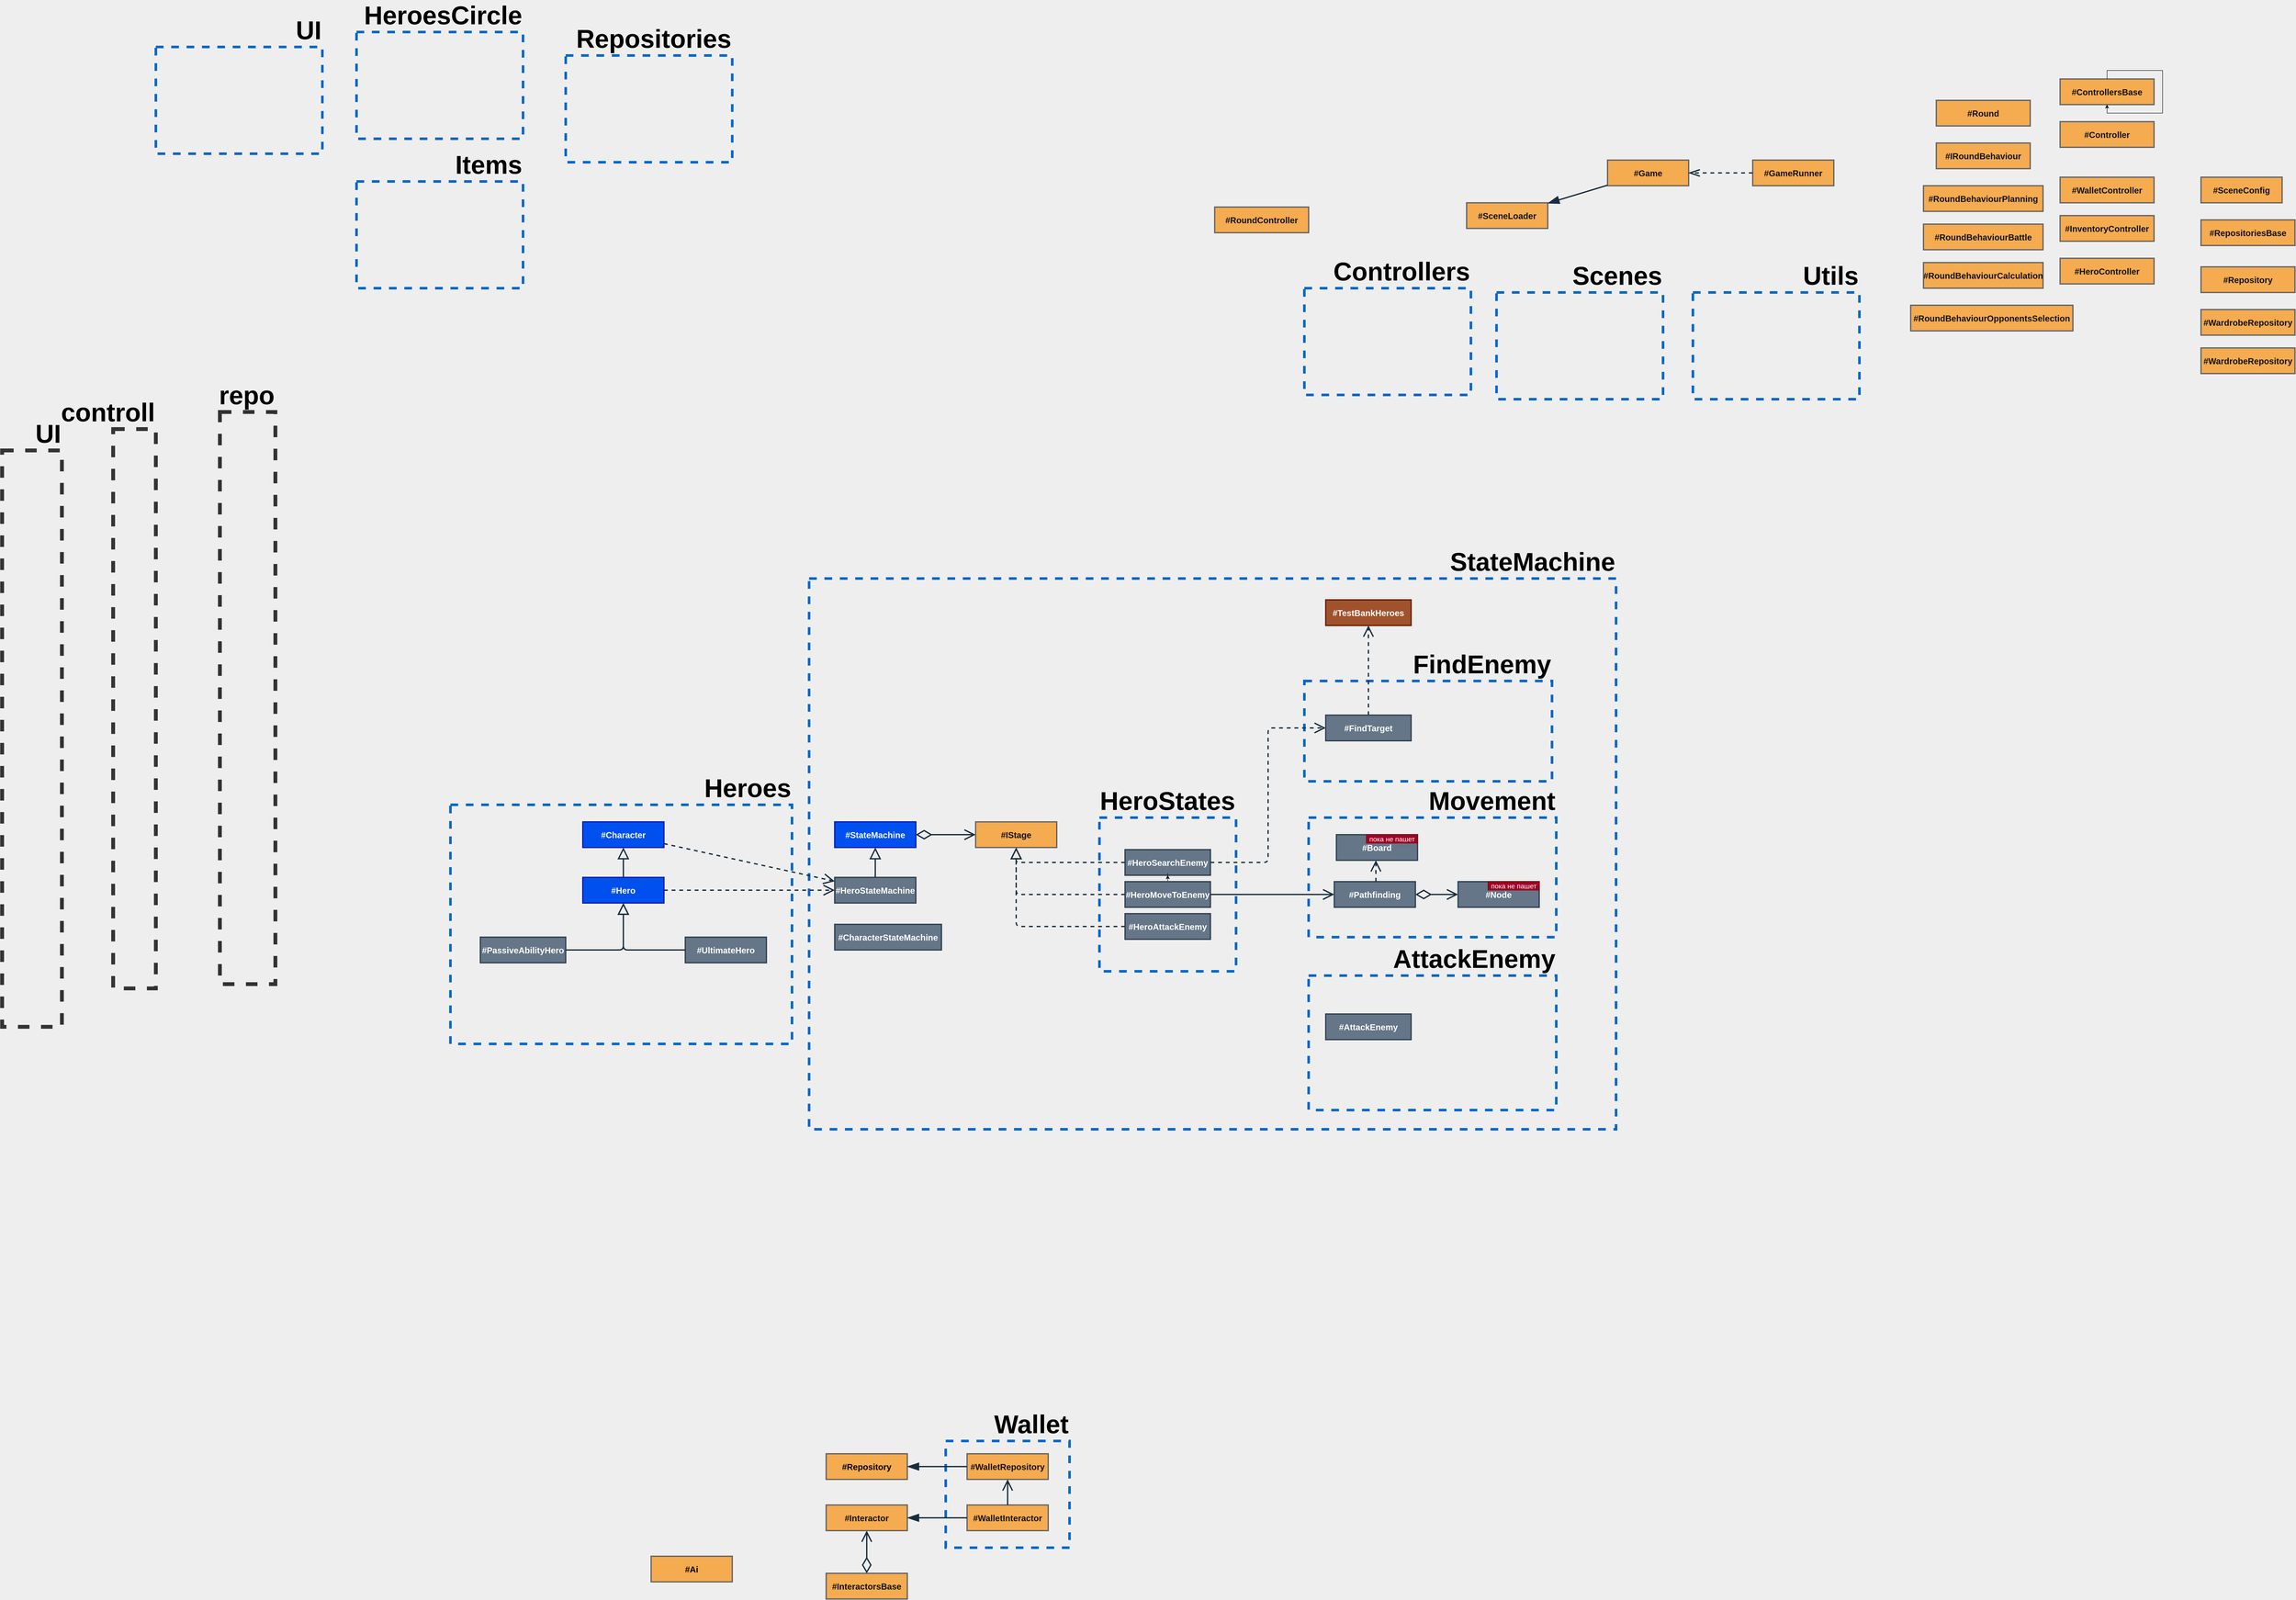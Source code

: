 <mxfile>
    <diagram id="mgcd5vxj7Ai942f27eH_" name="Страница 1">
        <mxGraphModel dx="4324" dy="3833" grid="1" gridSize="10" guides="1" tooltips="1" connect="1" arrows="1" fold="1" page="0" pageScale="1" pageWidth="827" pageHeight="1169" background="#EEEEEE" math="0" shadow="0">
            <root>
                <mxCell id="0"/>
                <mxCell id="1" parent="0"/>
                <mxCell id="4" value="#Repository" style="whiteSpace=wrap;fillColor=#F5AB50;labelBackgroundColor=none;strokeWidth=3;strokeColor=#666666;fontSize=20;fontStyle=1;fontColor=#000000;" parent="1" vertex="1">
                    <mxGeometry x="-1480" y="280" width="190" height="60" as="geometry"/>
                </mxCell>
                <mxCell id="5" value="#InteractorsBase" style="whiteSpace=wrap;fillColor=#F5AB50;labelBackgroundColor=none;strokeWidth=3;strokeColor=#666666;fontSize=20;fontStyle=1;fontColor=#121212;" parent="1" vertex="1">
                    <mxGeometry x="-1480" y="560" width="190" height="60" as="geometry"/>
                </mxCell>
                <mxCell id="6" value="&lt;div&gt;&lt;font color=&quot;#000000&quot;&gt;Wallet&lt;/font&gt;&lt;/div&gt;" style="rounded=0;whiteSpace=wrap;html=1;fontSize=60;fillColor=none;dashed=1;strokeWidth=6;align=right;horizontal=1;verticalAlign=bottom;fontStyle=1;labelPosition=center;verticalLabelPosition=top;imageAspect=1;editable=1;movable=1;backgroundOutline=0;strokeColor=#0066CC;connectable=0;allowArrows=0;snapToPoint=0;perimeter=rectanglePerimeter;fixDash=0;autosize=0;container=1;dropTarget=0;collapsible=0;recursiveResize=1;absoluteArcSize=0;noLabel=0;portConstraintRotation=0;comic=0;moveCells=0;rotatable=0;pointerEvents=0;" parent="1" vertex="1">
                    <mxGeometry x="-1200" y="250" width="290" height="250" as="geometry"/>
                </mxCell>
                <mxCell id="9" style="rounded=1;sketch=0;orthogonalLoop=1;jettySize=auto;html=1;fontColor=#1A1A1A;startArrow=diamondThin;startFill=0;endArrow=open;endFill=0;startSize=30;endSize=20;targetPerimeterSpacing=0;strokeColor=#182E3E;strokeWidth=3;edgeStyle=elbowEdgeStyle;" parent="1" source="5" target="14" edge="1">
                    <mxGeometry relative="1" as="geometry">
                        <mxPoint x="-1700" y="70" as="sourcePoint"/>
                        <mxPoint x="-1010" y="70" as="targetPoint"/>
                    </mxGeometry>
                </mxCell>
                <mxCell id="11" value="&lt;div style=&quot;font-size: 60px&quot;&gt;&lt;font color=&quot;#000000&quot;&gt;UI&lt;/font&gt;&lt;/div&gt;" style="rounded=0;whiteSpace=wrap;html=1;fontSize=60;fillColor=none;dashed=1;strokeWidth=9;align=right;horizontal=1;verticalAlign=bottom;fontStyle=1;labelPosition=center;verticalLabelPosition=top;imageAspect=1;editable=1;movable=0;backgroundOutline=0;connectable=0;allowArrows=0;snapToPoint=0;perimeter=rectanglePerimeter;fixDash=0;autosize=0;container=1;dropTarget=0;collapsible=0;recursiveResize=1;absoluteArcSize=0;noLabel=0;portConstraintRotation=0;comic=0;moveCells=0;rotatable=0;pointerEvents=0;strokeColor=#333333;" parent="1" vertex="1">
                    <mxGeometry x="-3410" y="-2070" width="140" height="1350" as="geometry"/>
                </mxCell>
                <mxCell id="12" value="&lt;div style=&quot;font-size: 60px&quot;&gt;&lt;font color=&quot;#000000&quot;&gt;controll&lt;/font&gt;&lt;/div&gt;" style="rounded=0;whiteSpace=wrap;html=1;fontSize=60;fillColor=none;dashed=1;strokeWidth=9;align=right;horizontal=1;verticalAlign=bottom;fontStyle=1;labelPosition=center;verticalLabelPosition=top;imageAspect=1;editable=1;movable=0;backgroundOutline=0;connectable=0;allowArrows=0;snapToPoint=0;perimeter=rectanglePerimeter;fixDash=0;autosize=0;container=1;dropTarget=0;collapsible=0;recursiveResize=1;absoluteArcSize=0;noLabel=0;portConstraintRotation=0;comic=0;moveCells=0;rotatable=0;pointerEvents=0;strokeColor=#333333;" parent="1" vertex="1">
                    <mxGeometry x="-3150" y="-2120" width="100" height="1310" as="geometry"/>
                </mxCell>
                <mxCell id="13" value="&lt;div style=&quot;font-size: 60px&quot;&gt;&lt;font color=&quot;#000000&quot;&gt;repo&lt;/font&gt;&lt;/div&gt;" style="rounded=0;whiteSpace=wrap;html=1;fontSize=60;fillColor=none;dashed=1;strokeWidth=9;align=right;horizontal=1;verticalAlign=bottom;fontStyle=1;labelPosition=center;verticalLabelPosition=top;imageAspect=1;editable=1;movable=0;backgroundOutline=0;connectable=0;allowArrows=0;snapToPoint=0;perimeter=rectanglePerimeter;fixDash=0;autosize=0;container=1;dropTarget=0;collapsible=0;recursiveResize=1;absoluteArcSize=0;noLabel=0;portConstraintRotation=0;comic=0;moveCells=0;rotatable=0;pointerEvents=0;strokeColor=#333333;" parent="1" vertex="1">
                    <mxGeometry x="-2900" y="-2160" width="130" height="1340" as="geometry"/>
                </mxCell>
                <mxCell id="14" value="#Interactor" style="whiteSpace=wrap;fillColor=#F5AB50;labelBackgroundColor=none;strokeWidth=3;strokeColor=#666666;fontSize=20;fontStyle=1;fontColor=#121212;" parent="1" vertex="1">
                    <mxGeometry x="-1480" y="400" width="190" height="60" as="geometry"/>
                </mxCell>
                <mxCell id="15" value="#WalletRepository" style="whiteSpace=wrap;fillColor=#F5AB50;labelBackgroundColor=none;strokeWidth=3;strokeColor=#666666;fontSize=20;fontStyle=1;fontColor=#121212;" parent="1" vertex="1">
                    <mxGeometry x="-1150" y="280" width="190" height="60" as="geometry"/>
                </mxCell>
                <mxCell id="16" value="#WalletInteractor" style="whiteSpace=wrap;fillColor=#F5AB50;labelBackgroundColor=none;strokeWidth=3;strokeColor=#666666;fontSize=20;fontStyle=1;fontColor=#121212;" parent="1" vertex="1">
                    <mxGeometry x="-1150" y="400" width="190" height="60" as="geometry"/>
                </mxCell>
                <mxCell id="17" style="rounded=1;sketch=0;orthogonalLoop=1;jettySize=auto;html=1;fontColor=#1A1A1A;startArrow=none;startFill=0;endArrow=blockThin;endFill=1;startSize=30;endSize=20;targetPerimeterSpacing=0;strokeColor=#182E3E;strokeWidth=3;" parent="1" source="16" target="14" edge="1">
                    <mxGeometry relative="1" as="geometry">
                        <mxPoint x="-1080" y="840" as="sourcePoint"/>
                        <mxPoint x="-1570" y="560" as="targetPoint"/>
                    </mxGeometry>
                </mxCell>
                <mxCell id="18" style="rounded=1;sketch=0;orthogonalLoop=1;jettySize=auto;html=1;fontColor=#1A1A1A;startArrow=none;startFill=0;endArrow=blockThin;endFill=1;startSize=30;endSize=20;targetPerimeterSpacing=0;strokeColor=#182E3E;strokeWidth=3;" parent="1" source="15" target="4" edge="1">
                    <mxGeometry relative="1" as="geometry">
                        <mxPoint x="-1140" y="680" as="sourcePoint"/>
                        <mxPoint x="-1560" y="590" as="targetPoint"/>
                    </mxGeometry>
                </mxCell>
                <mxCell id="20" style="rounded=1;sketch=0;orthogonalLoop=1;jettySize=auto;html=1;fontColor=#1A1A1A;startArrow=none;startFill=0;endArrow=open;endFill=0;startSize=30;endSize=20;targetPerimeterSpacing=0;strokeColor=#182E3E;strokeWidth=3;edgeStyle=elbowEdgeStyle;" parent="1" source="16" target="15" edge="1">
                    <mxGeometry relative="1" as="geometry">
                        <mxPoint x="-1870" y="170.0" as="sourcePoint"/>
                        <mxPoint x="-1180" y="170.0" as="targetPoint"/>
                    </mxGeometry>
                </mxCell>
                <mxCell id="21" value="#Board" style="whiteSpace=wrap;fillColor=#647687;labelBackgroundColor=none;strokeWidth=3;strokeColor=#314354;fontSize=20;fontStyle=1;fontColor=#ffffff;" parent="1" vertex="1">
                    <mxGeometry x="-285" y="-1170" width="190" height="60" as="geometry"/>
                </mxCell>
                <mxCell id="22" value="#Pathfinding" style="whiteSpace=wrap;fillColor=#647687;labelBackgroundColor=none;strokeWidth=3;strokeColor=#314354;fontSize=20;fontStyle=1;fontColor=#ffffff;" parent="1" vertex="1">
                    <mxGeometry x="-290" y="-1060" width="190" height="60" as="geometry"/>
                </mxCell>
                <mxCell id="23" value="#Node" style="whiteSpace=wrap;fillColor=#647687;labelBackgroundColor=none;strokeWidth=3;strokeColor=#314354;fontSize=20;fontStyle=1;fontColor=#ffffff;" parent="1" vertex="1">
                    <mxGeometry y="-1060" width="190" height="60" as="geometry"/>
                </mxCell>
                <mxCell id="24" style="rounded=1;sketch=0;orthogonalLoop=1;jettySize=auto;html=1;fontColor=#1A1A1A;startArrow=diamondThin;startFill=0;endArrow=open;endFill=0;startSize=30;endSize=20;targetPerimeterSpacing=0;strokeColor=#182E3E;strokeWidth=3;edgeStyle=elbowEdgeStyle;" parent="1" source="22" target="23" edge="1">
                    <mxGeometry relative="1" as="geometry">
                        <mxPoint x="305" y="-430" as="sourcePoint"/>
                        <mxPoint x="305" y="-530" as="targetPoint"/>
                    </mxGeometry>
                </mxCell>
                <mxCell id="25" value="#Ai" style="whiteSpace=wrap;fillColor=#F5AB50;labelBackgroundColor=none;strokeWidth=3;strokeColor=#666666;fontSize=20;fontStyle=1;fontColor=#000000;" parent="1" vertex="1">
                    <mxGeometry x="-1890" y="520" width="190" height="60" as="geometry"/>
                </mxCell>
                <mxCell id="26" style="rounded=1;sketch=0;orthogonalLoop=1;jettySize=auto;html=1;fontColor=#1A1A1A;startArrow=none;startFill=0;endArrow=open;endFill=0;startSize=30;endSize=20;targetPerimeterSpacing=0;strokeColor=#182E3E;strokeWidth=3;edgeStyle=elbowEdgeStyle;dashed=1;" parent="1" source="22" target="21" edge="1">
                    <mxGeometry relative="1" as="geometry">
                        <mxPoint x="-45" y="-350" as="sourcePoint"/>
                        <mxPoint x="-45" y="-480" as="targetPoint"/>
                    </mxGeometry>
                </mxCell>
                <mxCell id="27" value="#Game" style="whiteSpace=wrap;fillColor=#F5AB50;labelBackgroundColor=none;strokeWidth=3;strokeColor=#666666;fontSize=20;fontStyle=1;fontColor=#121212;" parent="1" vertex="1">
                    <mxGeometry x="350" y="-2750" width="190" height="60" as="geometry"/>
                </mxCell>
                <mxCell id="28" value="#GameRunner" style="whiteSpace=wrap;fillColor=#F5AB50;labelBackgroundColor=none;strokeWidth=3;strokeColor=#666666;fontSize=20;fontStyle=1;fontColor=#121212;" parent="1" vertex="1">
                    <mxGeometry x="690" y="-2750" width="190" height="60" as="geometry"/>
                </mxCell>
                <mxCell id="29" value="#SceneConfig" style="whiteSpace=wrap;fillColor=#F5AB50;labelBackgroundColor=none;strokeWidth=3;strokeColor=#666666;fontSize=20;fontStyle=1;fontColor=#121212;" parent="1" vertex="1">
                    <mxGeometry x="1740" y="-2710" width="190" height="60" as="geometry"/>
                </mxCell>
                <mxCell id="30" value="#ControllersBase" style="whiteSpace=wrap;fillColor=#F5AB50;labelBackgroundColor=none;strokeWidth=3;strokeColor=#666666;fontSize=20;fontStyle=1;fontColor=#121212;" parent="1" vertex="1">
                    <mxGeometry x="1410" y="-2940" width="220" height="60" as="geometry"/>
                </mxCell>
                <mxCell id="31" value="#RepositoriesBase" style="whiteSpace=wrap;fillColor=#F5AB50;labelBackgroundColor=none;strokeWidth=3;strokeColor=#666666;fontSize=20;fontStyle=1;fontColor=#121212;" parent="1" vertex="1">
                    <mxGeometry x="1740" y="-2610" width="220" height="60" as="geometry"/>
                </mxCell>
                <mxCell id="32" value="#WardrobeRepository" style="whiteSpace=wrap;fillColor=#F5AB50;labelBackgroundColor=none;strokeWidth=3;strokeColor=#666666;fontSize=20;fontStyle=1;fontColor=#121212;" parent="1" vertex="1">
                    <mxGeometry x="1740" y="-2400" width="220" height="60" as="geometry"/>
                </mxCell>
                <mxCell id="33" value="#WalletController" style="whiteSpace=wrap;fillColor=#F5AB50;labelBackgroundColor=none;strokeWidth=3;strokeColor=#666666;fontSize=20;fontStyle=1;fontColor=#121212;" parent="1" vertex="1">
                    <mxGeometry x="1410" y="-2710" width="220" height="60" as="geometry"/>
                </mxCell>
                <mxCell id="34" value="#WardrobeRepository" style="whiteSpace=wrap;fillColor=#F5AB50;labelBackgroundColor=none;strokeWidth=3;strokeColor=#666666;fontSize=20;fontStyle=1;fontColor=#121212;" parent="1" vertex="1">
                    <mxGeometry x="1740" y="-2310" width="220" height="60" as="geometry"/>
                </mxCell>
                <mxCell id="35" value="#InventoryController" style="whiteSpace=wrap;fillColor=#F5AB50;labelBackgroundColor=none;strokeWidth=3;strokeColor=#666666;fontSize=20;fontStyle=1;fontColor=#121212;" parent="1" vertex="1">
                    <mxGeometry x="1410" y="-2620" width="220" height="60" as="geometry"/>
                </mxCell>
                <mxCell id="36" value="#HeroController" style="whiteSpace=wrap;fillColor=#F5AB50;labelBackgroundColor=none;strokeWidth=3;strokeColor=#666666;fontSize=20;fontStyle=1;fontColor=#121212;" parent="1" vertex="1">
                    <mxGeometry x="1410" y="-2520" width="220" height="60" as="geometry"/>
                </mxCell>
                <mxCell id="39" value="#Repository" style="whiteSpace=wrap;fillColor=#F5AB50;labelBackgroundColor=none;strokeWidth=3;strokeColor=#666666;fontSize=20;fontStyle=1;fontColor=#121212;" parent="1" vertex="1">
                    <mxGeometry x="1740" y="-2500" width="220" height="60" as="geometry"/>
                </mxCell>
                <mxCell id="41" value="#Controller" style="whiteSpace=wrap;fillColor=#F5AB50;labelBackgroundColor=none;strokeWidth=3;strokeColor=#666666;fontSize=20;fontStyle=1;fontColor=#121212;" parent="1" vertex="1">
                    <mxGeometry x="1410" y="-2840" width="220" height="60" as="geometry"/>
                </mxCell>
                <mxCell id="42" style="edgeStyle=orthogonalEdgeStyle;rounded=0;orthogonalLoop=1;jettySize=auto;html=1;exitX=0.5;exitY=0;exitDx=0;exitDy=0;" parent="1" source="30" target="30" edge="1">
                    <mxGeometry relative="1" as="geometry"/>
                </mxCell>
                <mxCell id="43" value="#RoundController" style="whiteSpace=wrap;fillColor=#F5AB50;labelBackgroundColor=none;strokeWidth=3;strokeColor=#666666;fontSize=20;fontStyle=1;fontColor=#121212;" parent="1" vertex="1">
                    <mxGeometry x="-570" y="-2640" width="220" height="60" as="geometry"/>
                </mxCell>
                <mxCell id="44" value="#Round" style="whiteSpace=wrap;fillColor=#F5AB50;labelBackgroundColor=none;strokeWidth=3;strokeColor=#666666;fontSize=20;fontStyle=1;fontColor=#121212;" parent="1" vertex="1">
                    <mxGeometry x="1120" y="-2890" width="220" height="60" as="geometry"/>
                </mxCell>
                <mxCell id="45" value="#IRoundBehaviour" style="whiteSpace=wrap;fillColor=#F5AB50;labelBackgroundColor=none;strokeWidth=3;strokeColor=#666666;fontSize=20;fontStyle=1;fontColor=#121212;" parent="1" vertex="1">
                    <mxGeometry x="1120" y="-2790" width="220" height="60" as="geometry"/>
                </mxCell>
                <mxCell id="46" value="#RoundBehaviourPlanning" style="whiteSpace=wrap;fillColor=#F5AB50;labelBackgroundColor=none;strokeWidth=3;strokeColor=#666666;fontSize=20;fontStyle=1;fontColor=#121212;" parent="1" vertex="1">
                    <mxGeometry x="1090" y="-2690" width="280" height="60" as="geometry"/>
                </mxCell>
                <mxCell id="47" value="#RoundBehaviourBattle" style="whiteSpace=wrap;fillColor=#F5AB50;labelBackgroundColor=none;strokeWidth=3;strokeColor=#666666;fontSize=20;fontStyle=1;fontColor=#121212;" parent="1" vertex="1">
                    <mxGeometry x="1090" y="-2600" width="280" height="60" as="geometry"/>
                </mxCell>
                <mxCell id="48" value="#RoundBehaviourCalculation" style="whiteSpace=wrap;fillColor=#F5AB50;labelBackgroundColor=none;strokeWidth=3;strokeColor=#666666;fontSize=20;fontStyle=1;fontColor=#121212;" parent="1" vertex="1">
                    <mxGeometry x="1090" y="-2510" width="280" height="60" as="geometry"/>
                </mxCell>
                <mxCell id="49" value="#RoundBehaviourOpponentsSelection" style="whiteSpace=wrap;fillColor=#F5AB50;labelBackgroundColor=none;strokeWidth=3;strokeColor=#666666;fontSize=20;fontStyle=1;fontColor=#121212;" parent="1" vertex="1">
                    <mxGeometry x="1060" y="-2410" width="380" height="60" as="geometry"/>
                </mxCell>
                <mxCell id="50" style="rounded=1;sketch=0;orthogonalLoop=1;jettySize=auto;html=1;fontColor=#1A1A1A;startArrow=none;startFill=0;endArrow=openThin;endFill=0;startSize=30;endSize=20;targetPerimeterSpacing=0;strokeColor=#182E3E;strokeWidth=3;dashed=1;" parent="1" source="28" target="27" edge="1">
                    <mxGeometry relative="1" as="geometry">
                        <mxPoint x="600" y="-2690.69" as="sourcePoint"/>
                        <mxPoint x="460" y="-2690.69" as="targetPoint"/>
                        <Array as="points">
                            <mxPoint x="645" y="-2720"/>
                        </Array>
                    </mxGeometry>
                </mxCell>
                <mxCell id="51" value="#SceneLoader" style="whiteSpace=wrap;fillColor=#F5AB50;labelBackgroundColor=none;strokeWidth=3;strokeColor=#666666;fontSize=20;fontStyle=1;fontColor=#121212;" parent="1" vertex="1">
                    <mxGeometry x="20" y="-2650" width="190" height="60" as="geometry"/>
                </mxCell>
                <mxCell id="53" style="rounded=1;sketch=0;orthogonalLoop=1;jettySize=auto;html=1;fontColor=#1A1A1A;startArrow=none;startFill=0;endArrow=blockThin;endFill=1;startSize=30;endSize=20;targetPerimeterSpacing=0;strokeColor=#182E3E;strokeWidth=3;" parent="1" source="27" target="51" edge="1">
                    <mxGeometry relative="1" as="geometry">
                        <mxPoint x="600" y="-2500" as="sourcePoint"/>
                        <mxPoint x="460" y="-2500" as="targetPoint"/>
                    </mxGeometry>
                </mxCell>
                <mxCell id="54" value="&lt;font color=&quot;#000000&quot;&gt;Controllers&lt;/font&gt;" style="rounded=0;whiteSpace=wrap;html=1;fontSize=60;fillColor=none;dashed=1;strokeWidth=6;align=right;horizontal=1;verticalAlign=bottom;fontStyle=1;labelPosition=center;verticalLabelPosition=top;imageAspect=1;editable=1;movable=1;backgroundOutline=0;strokeColor=#0066CC;connectable=0;allowArrows=0;snapToPoint=0;perimeter=rectanglePerimeter;fixDash=0;autosize=0;container=1;dropTarget=0;collapsible=0;recursiveResize=1;absoluteArcSize=0;noLabel=0;portConstraintRotation=0;comic=0;moveCells=0;rotatable=0;pointerEvents=0;" parent="1" vertex="1">
                    <mxGeometry x="-360" y="-2450" width="390" height="250" as="geometry"/>
                </mxCell>
                <mxCell id="55" value="&lt;font color=&quot;#000000&quot;&gt;Heroes&lt;/font&gt;" style="rounded=0;whiteSpace=wrap;html=1;fontSize=60;fillColor=none;dashed=1;strokeWidth=6;align=right;horizontal=1;verticalAlign=bottom;fontStyle=1;labelPosition=center;verticalLabelPosition=top;imageAspect=1;editable=1;movable=1;backgroundOutline=0;strokeColor=#0066CC;connectable=0;allowArrows=0;snapToPoint=0;perimeter=rectanglePerimeter;fixDash=0;autosize=0;container=1;dropTarget=0;collapsible=0;recursiveResize=1;absoluteArcSize=0;noLabel=0;portConstraintRotation=0;comic=0;moveCells=0;rotatable=0;pointerEvents=0;" parent="1" vertex="1">
                    <mxGeometry x="-2360" y="-1240" width="800" height="560" as="geometry"/>
                </mxCell>
                <mxCell id="56" value="&lt;font color=&quot;#000000&quot;&gt;HeroesCircle&lt;/font&gt;" style="rounded=0;whiteSpace=wrap;html=1;fontSize=60;fillColor=none;dashed=1;strokeWidth=6;align=right;horizontal=1;verticalAlign=bottom;fontStyle=1;labelPosition=center;verticalLabelPosition=top;imageAspect=1;editable=1;movable=1;backgroundOutline=0;strokeColor=#0066CC;connectable=0;allowArrows=0;snapToPoint=0;perimeter=rectanglePerimeter;fixDash=0;autosize=0;container=1;dropTarget=0;collapsible=0;recursiveResize=1;absoluteArcSize=0;noLabel=0;portConstraintRotation=0;comic=0;moveCells=0;rotatable=0;pointerEvents=0;" parent="1" vertex="1">
                    <mxGeometry x="-2580" y="-3050" width="390" height="250" as="geometry"/>
                </mxCell>
                <mxCell id="57" value="&lt;font color=&quot;#000000&quot;&gt;Items&lt;/font&gt;" style="rounded=0;whiteSpace=wrap;html=1;fontSize=60;fillColor=none;dashed=1;strokeWidth=6;align=right;horizontal=1;verticalAlign=bottom;fontStyle=1;labelPosition=center;verticalLabelPosition=top;imageAspect=1;editable=1;movable=1;backgroundOutline=0;strokeColor=#0066CC;connectable=0;allowArrows=0;snapToPoint=0;perimeter=rectanglePerimeter;fixDash=0;autosize=0;container=1;dropTarget=0;collapsible=0;recursiveResize=1;absoluteArcSize=0;noLabel=0;portConstraintRotation=0;comic=0;moveCells=0;rotatable=0;pointerEvents=0;" parent="1" vertex="1">
                    <mxGeometry x="-2580" y="-2700" width="390" height="250" as="geometry"/>
                </mxCell>
                <mxCell id="58" value="&lt;font color=&quot;#000000&quot;&gt;Repositories&lt;/font&gt;" style="rounded=0;whiteSpace=wrap;html=1;fontSize=60;fillColor=none;dashed=1;strokeWidth=6;align=right;horizontal=1;verticalAlign=bottom;fontStyle=1;labelPosition=center;verticalLabelPosition=top;imageAspect=1;editable=1;movable=1;backgroundOutline=0;strokeColor=#0066CC;connectable=0;allowArrows=0;snapToPoint=0;perimeter=rectanglePerimeter;fixDash=0;autosize=0;container=1;dropTarget=0;collapsible=0;recursiveResize=1;absoluteArcSize=0;noLabel=0;portConstraintRotation=0;comic=0;moveCells=0;rotatable=0;pointerEvents=0;" parent="1" vertex="1">
                    <mxGeometry x="-2090" y="-2995" width="390" height="250" as="geometry"/>
                </mxCell>
                <mxCell id="59" value="&lt;font color=&quot;#000000&quot;&gt;Scenes&lt;/font&gt;" style="rounded=0;whiteSpace=wrap;html=1;fontSize=60;fillColor=none;dashed=1;strokeWidth=6;align=right;horizontal=1;verticalAlign=bottom;fontStyle=1;labelPosition=center;verticalLabelPosition=top;imageAspect=1;editable=1;movable=1;backgroundOutline=0;strokeColor=#0066CC;connectable=0;allowArrows=0;snapToPoint=0;perimeter=rectanglePerimeter;fixDash=0;autosize=0;container=1;dropTarget=0;collapsible=0;recursiveResize=1;absoluteArcSize=0;noLabel=0;portConstraintRotation=0;comic=0;moveCells=0;rotatable=0;pointerEvents=0;" parent="1" vertex="1">
                    <mxGeometry x="90" y="-2440" width="390" height="250" as="geometry"/>
                </mxCell>
                <mxCell id="60" value="&lt;font color=&quot;#000000&quot;&gt;StateMachine&lt;/font&gt;" style="rounded=0;whiteSpace=wrap;html=1;fontSize=60;fillColor=none;dashed=1;strokeWidth=6;align=right;horizontal=1;verticalAlign=bottom;fontStyle=1;labelPosition=center;verticalLabelPosition=top;imageAspect=1;editable=1;movable=1;backgroundOutline=0;strokeColor=#0066CC;connectable=0;allowArrows=0;snapToPoint=0;perimeter=rectanglePerimeter;fixDash=0;autosize=0;container=1;dropTarget=0;collapsible=0;recursiveResize=1;absoluteArcSize=0;noLabel=0;portConstraintRotation=0;comic=0;moveCells=0;rotatable=0;pointerEvents=0;" parent="1" vertex="1">
                    <mxGeometry x="-1520" y="-1770" width="1890" height="1290" as="geometry"/>
                </mxCell>
                <mxCell id="61" value="&lt;font color=&quot;#000000&quot;&gt;UI&lt;/font&gt;" style="rounded=0;whiteSpace=wrap;html=1;fontSize=60;fillColor=none;dashed=1;strokeWidth=6;align=right;horizontal=1;verticalAlign=bottom;fontStyle=1;labelPosition=center;verticalLabelPosition=top;imageAspect=1;editable=1;movable=1;backgroundOutline=0;strokeColor=#0066CC;connectable=0;allowArrows=0;snapToPoint=0;perimeter=rectanglePerimeter;fixDash=0;autosize=0;container=1;dropTarget=0;collapsible=0;recursiveResize=1;absoluteArcSize=0;noLabel=0;portConstraintRotation=0;comic=0;moveCells=0;rotatable=0;pointerEvents=0;" parent="1" vertex="1">
                    <mxGeometry x="-3050" y="-3015" width="390" height="250" as="geometry"/>
                </mxCell>
                <mxCell id="62" value="&lt;font color=&quot;#000000&quot;&gt;Utils&lt;/font&gt;" style="rounded=0;whiteSpace=wrap;html=1;fontSize=60;fillColor=none;dashed=1;strokeWidth=6;align=right;horizontal=1;verticalAlign=bottom;fontStyle=1;labelPosition=center;verticalLabelPosition=top;imageAspect=1;editable=1;movable=1;backgroundOutline=0;strokeColor=#0066CC;connectable=0;allowArrows=0;snapToPoint=0;perimeter=rectanglePerimeter;fixDash=0;autosize=0;container=1;dropTarget=0;collapsible=0;recursiveResize=1;absoluteArcSize=0;noLabel=0;portConstraintRotation=0;comic=0;moveCells=0;rotatable=0;pointerEvents=0;" parent="1" vertex="1">
                    <mxGeometry x="550" y="-2440" width="390" height="250" as="geometry"/>
                </mxCell>
                <mxCell id="63" value="#Hero" style="whiteSpace=wrap;fillColor=#0050ef;labelBackgroundColor=none;strokeWidth=3;strokeColor=#001DBC;fontSize=20;fontStyle=1;fontColor=#ffffff;" parent="1" vertex="1">
                    <mxGeometry x="-2050" y="-1070" width="190" height="60" as="geometry"/>
                </mxCell>
                <mxCell id="65" value="#PassiveAbilityHero" style="whiteSpace=wrap;fillColor=#647687;labelBackgroundColor=none;strokeWidth=3;strokeColor=#314354;fontSize=20;fontStyle=1;fontColor=#ffffff;" parent="1" vertex="1">
                    <mxGeometry x="-2290" y="-930" width="200" height="60" as="geometry"/>
                </mxCell>
                <mxCell id="82" value="#UltimateHero" style="whiteSpace=wrap;fillColor=#647687;labelBackgroundColor=none;strokeWidth=3;strokeColor=#314354;fontSize=20;fontStyle=1;fontColor=#ffffff;" parent="1" vertex="1">
                    <mxGeometry x="-1810" y="-930" width="190" height="60" as="geometry"/>
                </mxCell>
                <mxCell id="84" value="#HeroStateMachine" style="whiteSpace=wrap;fillColor=#647687;labelBackgroundColor=none;strokeWidth=3;strokeColor=#314354;fontSize=20;fontStyle=1;fontColor=#ffffff;" parent="1" vertex="1">
                    <mxGeometry x="-1460" y="-1070" width="190" height="60" as="geometry"/>
                </mxCell>
                <mxCell id="95" value="#StateMachine" style="whiteSpace=wrap;fillColor=#0050ef;labelBackgroundColor=none;strokeWidth=3;strokeColor=#001DBC;fontSize=20;fontStyle=1;fontColor=#ffffff;" parent="1" vertex="1">
                    <mxGeometry x="-1460" y="-1200" width="190" height="60" as="geometry"/>
                </mxCell>
                <mxCell id="97" style="rounded=1;sketch=0;orthogonalLoop=1;jettySize=auto;html=1;fontColor=#1A1A1A;startArrow=none;startFill=0;endArrow=block;endFill=0;startSize=30;endSize=20;targetPerimeterSpacing=0;strokeColor=#182E3E;strokeWidth=3;edgeStyle=orthogonalEdgeStyle;" parent="1" source="65" target="63" edge="1">
                    <mxGeometry relative="1" as="geometry">
                        <mxPoint x="-1779.999" y="-320" as="sourcePoint"/>
                        <mxPoint x="-1779.999" y="-450" as="targetPoint"/>
                    </mxGeometry>
                </mxCell>
                <mxCell id="98" style="rounded=1;sketch=0;orthogonalLoop=1;jettySize=auto;html=1;fontColor=#1A1A1A;startArrow=none;startFill=0;endArrow=block;endFill=0;startSize=30;endSize=20;targetPerimeterSpacing=0;strokeColor=#182E3E;strokeWidth=3;edgeStyle=orthogonalEdgeStyle;shadow=0;" parent="1" source="82" target="63" edge="1">
                    <mxGeometry relative="1" as="geometry">
                        <mxPoint x="-2100" y="-890.0" as="sourcePoint"/>
                        <mxPoint x="-1944.941" y="-990" as="targetPoint"/>
                    </mxGeometry>
                </mxCell>
                <mxCell id="99" style="rounded=1;sketch=0;orthogonalLoop=1;jettySize=auto;html=1;fontColor=#1A1A1A;startArrow=none;startFill=0;endArrow=open;endFill=0;startSize=30;endSize=20;targetPerimeterSpacing=0;strokeColor=#182E3E;strokeWidth=3;dashed=1;" parent="1" source="63" target="84" edge="1">
                    <mxGeometry relative="1" as="geometry">
                        <mxPoint x="-1955" y="-950" as="sourcePoint"/>
                        <mxPoint x="-1770" y="-1090" as="targetPoint"/>
                    </mxGeometry>
                </mxCell>
                <mxCell id="101" style="rounded=1;sketch=0;orthogonalLoop=1;jettySize=auto;html=1;fontColor=#1A1A1A;startArrow=none;startFill=0;endArrow=block;endFill=0;startSize=30;endSize=20;targetPerimeterSpacing=0;strokeColor=#182E3E;strokeWidth=3;edgeStyle=orthogonalEdgeStyle;" parent="1" source="84" target="95" edge="1">
                    <mxGeometry relative="1" as="geometry">
                        <mxPoint x="-1850" y="-1150" as="sourcePoint"/>
                        <mxPoint x="-1440" y="-1150" as="targetPoint"/>
                    </mxGeometry>
                </mxCell>
                <mxCell id="102" value="#IStage" style="whiteSpace=wrap;fillColor=#F5AB50;labelBackgroundColor=none;strokeWidth=3;strokeColor=#666666;fontSize=20;fontStyle=1;fontColor=#121212;" parent="1" vertex="1">
                    <mxGeometry x="-1130" y="-1200" width="190" height="60" as="geometry"/>
                </mxCell>
                <mxCell id="103" style="rounded=1;sketch=0;orthogonalLoop=1;jettySize=auto;html=1;fontColor=#1A1A1A;startArrow=diamondThin;startFill=0;endArrow=open;endFill=0;startSize=30;endSize=20;targetPerimeterSpacing=0;strokeColor=#182E3E;strokeWidth=3;" parent="1" source="95" target="102" edge="1">
                    <mxGeometry relative="1" as="geometry">
                        <mxPoint x="-1850" y="-1030" as="sourcePoint"/>
                        <mxPoint x="-1450" y="-1030" as="targetPoint"/>
                    </mxGeometry>
                </mxCell>
                <mxCell id="104" value="#HeroSearchEnemy" style="whiteSpace=wrap;fillColor=#647687;labelBackgroundColor=none;strokeWidth=3;strokeColor=#314354;fontSize=20;fontStyle=1;fontColor=#ffffff;" parent="1" vertex="1">
                    <mxGeometry x="-780" y="-1135" width="200" height="60" as="geometry"/>
                </mxCell>
                <mxCell id="105" style="rounded=1;sketch=0;orthogonalLoop=1;jettySize=auto;html=1;fontColor=#1A1A1A;startArrow=none;startFill=0;endArrow=block;endFill=0;startSize=30;endSize=20;targetPerimeterSpacing=0;strokeColor=#182E3E;strokeWidth=3;edgeStyle=orthogonalEdgeStyle;dashed=1;" parent="1" source="104" target="102" edge="1">
                    <mxGeometry relative="1" as="geometry">
                        <mxPoint x="-1355" y="-1060" as="sourcePoint"/>
                        <mxPoint x="-1355" y="-1130" as="targetPoint"/>
                    </mxGeometry>
                </mxCell>
                <mxCell id="106" value="#HeroAttackEnemy" style="whiteSpace=wrap;fillColor=#647687;labelBackgroundColor=none;strokeWidth=3;strokeColor=#314354;fontSize=20;fontStyle=1;fontColor=#ffffff;" parent="1" vertex="1">
                    <mxGeometry x="-780" y="-985" width="200" height="60" as="geometry"/>
                </mxCell>
                <mxCell id="118" value="" style="edgeStyle=orthogonalEdgeStyle;rounded=0;orthogonalLoop=1;jettySize=auto;html=1;startArrow=none;startFill=0;" parent="1" source="107" target="104" edge="1">
                    <mxGeometry relative="1" as="geometry"/>
                </mxCell>
                <mxCell id="107" value="#HeroMoveToEnemy" style="whiteSpace=wrap;fillColor=#647687;labelBackgroundColor=none;strokeWidth=3;strokeColor=#314354;fontSize=20;fontStyle=1;fontColor=#ffffff;" parent="1" vertex="1">
                    <mxGeometry x="-780" y="-1060" width="200" height="60" as="geometry"/>
                </mxCell>
                <mxCell id="109" style="rounded=1;sketch=0;orthogonalLoop=1;jettySize=auto;html=1;fontColor=#1A1A1A;startArrow=none;startFill=0;endArrow=block;endFill=0;startSize=30;endSize=20;targetPerimeterSpacing=0;strokeColor=#182E3E;strokeWidth=3;edgeStyle=orthogonalEdgeStyle;dashed=1;" parent="1" source="106" target="102" edge="1">
                    <mxGeometry relative="1" as="geometry">
                        <mxPoint x="-870" y="-1030" as="sourcePoint"/>
                        <mxPoint x="-1025" y="-1130" as="targetPoint"/>
                    </mxGeometry>
                </mxCell>
                <mxCell id="110" style="rounded=1;sketch=0;orthogonalLoop=1;jettySize=auto;html=1;fontColor=#1A1A1A;startArrow=none;startFill=0;endArrow=block;endFill=0;startSize=30;endSize=20;targetPerimeterSpacing=0;strokeColor=#182E3E;strokeWidth=3;edgeStyle=orthogonalEdgeStyle;dashed=1;" parent="1" source="107" target="102" edge="1">
                    <mxGeometry relative="1" as="geometry">
                        <mxPoint x="-870" y="-940" as="sourcePoint"/>
                        <mxPoint x="-1015" y="-1120" as="targetPoint"/>
                    </mxGeometry>
                </mxCell>
                <mxCell id="112" style="rounded=1;sketch=0;orthogonalLoop=1;jettySize=auto;html=1;fontColor=#1A1A1A;startArrow=none;startFill=0;endArrow=open;endFill=0;startSize=30;endSize=20;targetPerimeterSpacing=0;strokeColor=#182E3E;strokeWidth=3;" parent="1" source="107" target="22" edge="1">
                    <mxGeometry relative="1" as="geometry">
                        <mxPoint x="-1260" y="-1160" as="sourcePoint"/>
                        <mxPoint x="-1120" y="-1160" as="targetPoint"/>
                    </mxGeometry>
                </mxCell>
                <mxCell id="113" value="&lt;font color=&quot;#000000&quot;&gt;Movement&lt;/font&gt;" style="rounded=0;whiteSpace=wrap;html=1;fontSize=60;fillColor=none;dashed=1;strokeWidth=6;align=right;horizontal=1;verticalAlign=bottom;fontStyle=1;labelPosition=center;verticalLabelPosition=top;imageAspect=1;editable=1;movable=1;backgroundOutline=0;strokeColor=#0066CC;connectable=0;allowArrows=0;snapToPoint=0;perimeter=rectanglePerimeter;fixDash=0;autosize=0;container=1;dropTarget=0;collapsible=0;recursiveResize=1;absoluteArcSize=0;noLabel=0;portConstraintRotation=0;comic=0;moveCells=0;rotatable=0;pointerEvents=0;" parent="1" vertex="1">
                    <mxGeometry x="-350" y="-1210" width="580" height="280" as="geometry"/>
                </mxCell>
                <mxCell id="114" value="пока не пашет" style="text;html=1;align=center;verticalAlign=middle;resizable=0;points=[];autosize=1;strokeColor=#6F0000;fillColor=#a20025;fontColor=#ffffff;fontSize=16;" parent="1" vertex="1">
                    <mxGeometry x="-215" y="-1170" width="120" height="20" as="geometry"/>
                </mxCell>
                <mxCell id="115" value="пока не пашет" style="text;html=1;align=center;verticalAlign=middle;resizable=0;points=[];autosize=1;strokeColor=#6F0000;fillColor=#a20025;fontColor=#ffffff;fontSize=16;" parent="1" vertex="1">
                    <mxGeometry x="70" y="-1060" width="120" height="20" as="geometry"/>
                </mxCell>
                <mxCell id="116" value="&lt;font color=&quot;#000000&quot;&gt;FindEnemy&lt;/font&gt;" style="rounded=0;whiteSpace=wrap;html=1;fontSize=60;fillColor=none;dashed=1;strokeWidth=6;align=right;horizontal=1;verticalAlign=bottom;fontStyle=1;labelPosition=center;verticalLabelPosition=top;imageAspect=1;editable=1;movable=1;backgroundOutline=0;strokeColor=#0066CC;connectable=0;allowArrows=0;snapToPoint=0;perimeter=rectanglePerimeter;fixDash=0;autosize=0;container=1;dropTarget=0;collapsible=0;recursiveResize=1;absoluteArcSize=0;noLabel=0;portConstraintRotation=0;comic=0;moveCells=0;rotatable=0;pointerEvents=0;" parent="1" vertex="1">
                    <mxGeometry x="-360" y="-1530" width="580" height="235" as="geometry"/>
                </mxCell>
                <mxCell id="117" value="&lt;font color=&quot;#000000&quot;&gt;HeroStates&lt;/font&gt;" style="rounded=0;whiteSpace=wrap;html=1;fontSize=60;fillColor=none;dashed=1;strokeWidth=6;align=right;horizontal=1;verticalAlign=bottom;fontStyle=1;labelPosition=center;verticalLabelPosition=top;imageAspect=1;editable=1;movable=1;backgroundOutline=0;strokeColor=#0066CC;connectable=0;allowArrows=0;snapToPoint=0;perimeter=rectanglePerimeter;fixDash=0;autosize=0;container=1;dropTarget=0;collapsible=0;recursiveResize=1;absoluteArcSize=0;noLabel=0;portConstraintRotation=0;comic=0;moveCells=0;rotatable=0;pointerEvents=0;" parent="1" vertex="1">
                    <mxGeometry x="-840" y="-1210" width="320" height="360" as="geometry"/>
                </mxCell>
                <mxCell id="119" value="&lt;font color=&quot;#000000&quot;&gt;AttackEnemy&lt;/font&gt;" style="rounded=0;whiteSpace=wrap;html=1;fontSize=60;fillColor=none;dashed=1;strokeWidth=6;align=right;horizontal=1;verticalAlign=bottom;fontStyle=1;labelPosition=center;verticalLabelPosition=top;imageAspect=1;editable=1;movable=1;backgroundOutline=0;strokeColor=#0066CC;connectable=0;allowArrows=0;snapToPoint=0;perimeter=rectanglePerimeter;fixDash=0;autosize=0;container=1;dropTarget=0;collapsible=0;recursiveResize=1;absoluteArcSize=0;noLabel=0;portConstraintRotation=0;comic=0;moveCells=0;rotatable=0;pointerEvents=0;" parent="1" vertex="1">
                    <mxGeometry x="-350" y="-840" width="580" height="315" as="geometry"/>
                </mxCell>
                <mxCell id="121" value="#TestBankHeroes" style="whiteSpace=wrap;fillColor=#a0522d;labelBackgroundColor=none;strokeWidth=3;strokeColor=#6D1F00;fontSize=20;fontStyle=1;fontColor=#ffffff;" parent="1" vertex="1">
                    <mxGeometry x="-310" y="-1720" width="200" height="60" as="geometry"/>
                </mxCell>
                <mxCell id="122" style="rounded=1;sketch=0;orthogonalLoop=1;jettySize=auto;html=1;fontColor=#1A1A1A;startArrow=none;startFill=0;endArrow=open;endFill=0;startSize=30;endSize=20;targetPerimeterSpacing=0;strokeColor=#182E3E;strokeWidth=3;dashed=1;" parent="1" source="123" target="121" edge="1">
                    <mxGeometry relative="1" as="geometry">
                        <mxPoint x="-570" y="-1020" as="sourcePoint"/>
                        <mxPoint x="-280" y="-1020" as="targetPoint"/>
                    </mxGeometry>
                </mxCell>
                <mxCell id="123" value="#FindTarget" style="whiteSpace=wrap;fillColor=#647687;labelBackgroundColor=none;strokeWidth=3;strokeColor=#314354;fontSize=20;fontStyle=1;fontColor=#ffffff;" parent="1" vertex="1">
                    <mxGeometry x="-310" y="-1450" width="200" height="60" as="geometry"/>
                </mxCell>
                <mxCell id="124" style="rounded=1;sketch=0;orthogonalLoop=1;jettySize=auto;html=1;fontColor=#1A1A1A;startArrow=none;startFill=0;endArrow=open;endFill=0;startSize=30;endSize=20;targetPerimeterSpacing=0;strokeColor=#182E3E;strokeWidth=3;edgeStyle=elbowEdgeStyle;dashed=1;" parent="1" source="104" target="123" edge="1">
                    <mxGeometry relative="1" as="geometry">
                        <mxPoint x="-570" y="-1020" as="sourcePoint"/>
                        <mxPoint x="-280" y="-1020" as="targetPoint"/>
                    </mxGeometry>
                </mxCell>
                <mxCell id="126" value="#AttackEnemy" style="whiteSpace=wrap;fillColor=#647687;labelBackgroundColor=none;strokeWidth=3;strokeColor=#314354;fontSize=20;fontStyle=1;fontColor=#ffffff;" parent="1" vertex="1">
                    <mxGeometry x="-310" y="-750" width="200" height="60" as="geometry"/>
                </mxCell>
                <mxCell id="130" value="#CharacterStateMachine" style="whiteSpace=wrap;fillColor=#647687;labelBackgroundColor=none;strokeWidth=3;strokeColor=#314354;fontSize=20;fontStyle=1;fontColor=#ffffff;" vertex="1" parent="1">
                    <mxGeometry x="-1460" y="-960" width="250" height="60" as="geometry"/>
                </mxCell>
                <mxCell id="131" value="#Character" style="whiteSpace=wrap;fillColor=#0050ef;labelBackgroundColor=none;strokeWidth=3;strokeColor=#001DBC;fontSize=20;fontStyle=1;fontColor=#ffffff;" vertex="1" parent="1">
                    <mxGeometry x="-2050" y="-1200" width="190" height="60" as="geometry"/>
                </mxCell>
                <mxCell id="132" style="rounded=1;sketch=0;orthogonalLoop=1;jettySize=auto;html=1;fontColor=#1A1A1A;startArrow=none;startFill=0;endArrow=block;endFill=0;startSize=30;endSize=20;targetPerimeterSpacing=0;strokeColor=#182E3E;strokeWidth=3;edgeStyle=orthogonalEdgeStyle;" edge="1" parent="1" source="63" target="131">
                    <mxGeometry relative="1" as="geometry">
                        <mxPoint x="-2130" y="-1075" as="sourcePoint"/>
                        <mxPoint x="-2130" y="-1145" as="targetPoint"/>
                    </mxGeometry>
                </mxCell>
                <mxCell id="133" style="rounded=1;sketch=0;orthogonalLoop=1;jettySize=auto;html=1;fontColor=#1A1A1A;startArrow=none;startFill=0;endArrow=open;endFill=0;startSize=30;endSize=20;targetPerimeterSpacing=0;strokeColor=#182E3E;strokeWidth=3;dashed=1;" edge="1" parent="1" source="131" target="84">
                    <mxGeometry relative="1" as="geometry">
                        <mxPoint x="-1850" y="-1030" as="sourcePoint"/>
                        <mxPoint x="-1450" y="-1030" as="targetPoint"/>
                    </mxGeometry>
                </mxCell>
            </root>
        </mxGraphModel>
    </diagram>
</mxfile>